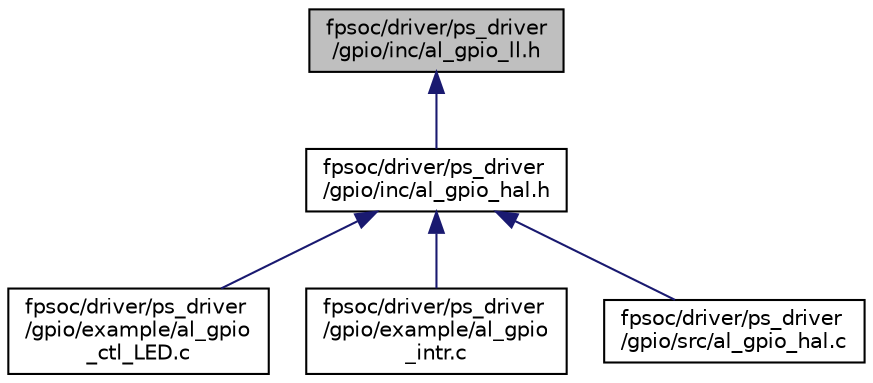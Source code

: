 digraph "fpsoc/driver/ps_driver/gpio/inc/al_gpio_ll.h"
{
  edge [fontname="Helvetica",fontsize="10",labelfontname="Helvetica",labelfontsize="10"];
  node [fontname="Helvetica",fontsize="10",shape=record];
  Node4 [label="fpsoc/driver/ps_driver\l/gpio/inc/al_gpio_ll.h",height=0.2,width=0.4,color="black", fillcolor="grey75", style="filled", fontcolor="black"];
  Node4 -> Node5 [dir="back",color="midnightblue",fontsize="10",style="solid",fontname="Helvetica"];
  Node5 [label="fpsoc/driver/ps_driver\l/gpio/inc/al_gpio_hal.h",height=0.2,width=0.4,color="black", fillcolor="white", style="filled",URL="$al__gpio__hal_8h.html"];
  Node5 -> Node6 [dir="back",color="midnightblue",fontsize="10",style="solid",fontname="Helvetica"];
  Node6 [label="fpsoc/driver/ps_driver\l/gpio/example/al_gpio\l_ctl_LED.c",height=0.2,width=0.4,color="black", fillcolor="white", style="filled",URL="$al__gpio__ctl__LED_8c.html",tooltip="control LED example "];
  Node5 -> Node7 [dir="back",color="midnightblue",fontsize="10",style="solid",fontname="Helvetica"];
  Node7 [label="fpsoc/driver/ps_driver\l/gpio/example/al_gpio\l_intr.c",height=0.2,width=0.4,color="black", fillcolor="white", style="filled",URL="$al__gpio__intr_8c.html",tooltip="gpio intrrupt example "];
  Node5 -> Node8 [dir="back",color="midnightblue",fontsize="10",style="solid",fontname="Helvetica"];
  Node8 [label="fpsoc/driver/ps_driver\l/gpio/src/al_gpio_hal.c",height=0.2,width=0.4,color="black", fillcolor="white", style="filled",URL="$al__gpio__hal_8c.html"];
}
